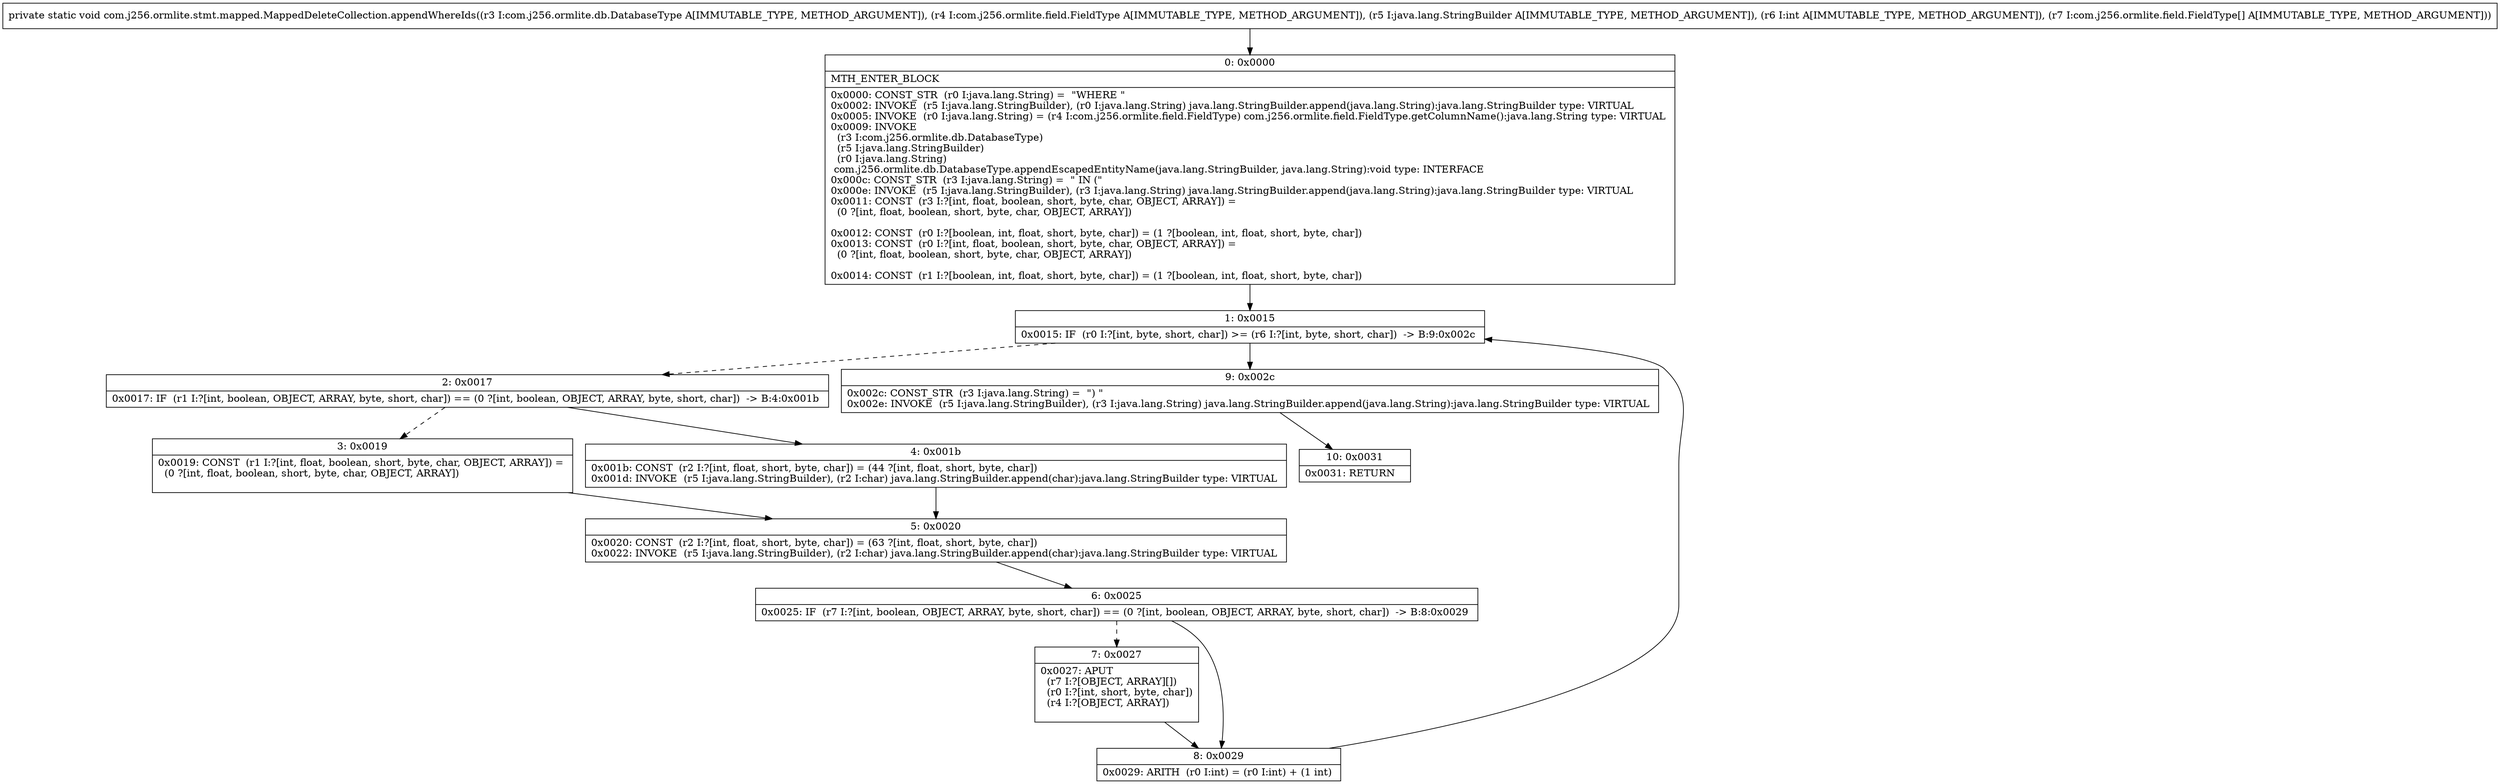 digraph "CFG forcom.j256.ormlite.stmt.mapped.MappedDeleteCollection.appendWhereIds(Lcom\/j256\/ormlite\/db\/DatabaseType;Lcom\/j256\/ormlite\/field\/FieldType;Ljava\/lang\/StringBuilder;I[Lcom\/j256\/ormlite\/field\/FieldType;)V" {
Node_0 [shape=record,label="{0\:\ 0x0000|MTH_ENTER_BLOCK\l|0x0000: CONST_STR  (r0 I:java.lang.String) =  \"WHERE \" \l0x0002: INVOKE  (r5 I:java.lang.StringBuilder), (r0 I:java.lang.String) java.lang.StringBuilder.append(java.lang.String):java.lang.StringBuilder type: VIRTUAL \l0x0005: INVOKE  (r0 I:java.lang.String) = (r4 I:com.j256.ormlite.field.FieldType) com.j256.ormlite.field.FieldType.getColumnName():java.lang.String type: VIRTUAL \l0x0009: INVOKE  \l  (r3 I:com.j256.ormlite.db.DatabaseType)\l  (r5 I:java.lang.StringBuilder)\l  (r0 I:java.lang.String)\l com.j256.ormlite.db.DatabaseType.appendEscapedEntityName(java.lang.StringBuilder, java.lang.String):void type: INTERFACE \l0x000c: CONST_STR  (r3 I:java.lang.String) =  \" IN (\" \l0x000e: INVOKE  (r5 I:java.lang.StringBuilder), (r3 I:java.lang.String) java.lang.StringBuilder.append(java.lang.String):java.lang.StringBuilder type: VIRTUAL \l0x0011: CONST  (r3 I:?[int, float, boolean, short, byte, char, OBJECT, ARRAY]) = \l  (0 ?[int, float, boolean, short, byte, char, OBJECT, ARRAY])\l \l0x0012: CONST  (r0 I:?[boolean, int, float, short, byte, char]) = (1 ?[boolean, int, float, short, byte, char]) \l0x0013: CONST  (r0 I:?[int, float, boolean, short, byte, char, OBJECT, ARRAY]) = \l  (0 ?[int, float, boolean, short, byte, char, OBJECT, ARRAY])\l \l0x0014: CONST  (r1 I:?[boolean, int, float, short, byte, char]) = (1 ?[boolean, int, float, short, byte, char]) \l}"];
Node_1 [shape=record,label="{1\:\ 0x0015|0x0015: IF  (r0 I:?[int, byte, short, char]) \>= (r6 I:?[int, byte, short, char])  \-\> B:9:0x002c \l}"];
Node_2 [shape=record,label="{2\:\ 0x0017|0x0017: IF  (r1 I:?[int, boolean, OBJECT, ARRAY, byte, short, char]) == (0 ?[int, boolean, OBJECT, ARRAY, byte, short, char])  \-\> B:4:0x001b \l}"];
Node_3 [shape=record,label="{3\:\ 0x0019|0x0019: CONST  (r1 I:?[int, float, boolean, short, byte, char, OBJECT, ARRAY]) = \l  (0 ?[int, float, boolean, short, byte, char, OBJECT, ARRAY])\l \l}"];
Node_4 [shape=record,label="{4\:\ 0x001b|0x001b: CONST  (r2 I:?[int, float, short, byte, char]) = (44 ?[int, float, short, byte, char]) \l0x001d: INVOKE  (r5 I:java.lang.StringBuilder), (r2 I:char) java.lang.StringBuilder.append(char):java.lang.StringBuilder type: VIRTUAL \l}"];
Node_5 [shape=record,label="{5\:\ 0x0020|0x0020: CONST  (r2 I:?[int, float, short, byte, char]) = (63 ?[int, float, short, byte, char]) \l0x0022: INVOKE  (r5 I:java.lang.StringBuilder), (r2 I:char) java.lang.StringBuilder.append(char):java.lang.StringBuilder type: VIRTUAL \l}"];
Node_6 [shape=record,label="{6\:\ 0x0025|0x0025: IF  (r7 I:?[int, boolean, OBJECT, ARRAY, byte, short, char]) == (0 ?[int, boolean, OBJECT, ARRAY, byte, short, char])  \-\> B:8:0x0029 \l}"];
Node_7 [shape=record,label="{7\:\ 0x0027|0x0027: APUT  \l  (r7 I:?[OBJECT, ARRAY][])\l  (r0 I:?[int, short, byte, char])\l  (r4 I:?[OBJECT, ARRAY])\l \l}"];
Node_8 [shape=record,label="{8\:\ 0x0029|0x0029: ARITH  (r0 I:int) = (r0 I:int) + (1 int) \l}"];
Node_9 [shape=record,label="{9\:\ 0x002c|0x002c: CONST_STR  (r3 I:java.lang.String) =  \") \" \l0x002e: INVOKE  (r5 I:java.lang.StringBuilder), (r3 I:java.lang.String) java.lang.StringBuilder.append(java.lang.String):java.lang.StringBuilder type: VIRTUAL \l}"];
Node_10 [shape=record,label="{10\:\ 0x0031|0x0031: RETURN   \l}"];
MethodNode[shape=record,label="{private static void com.j256.ormlite.stmt.mapped.MappedDeleteCollection.appendWhereIds((r3 I:com.j256.ormlite.db.DatabaseType A[IMMUTABLE_TYPE, METHOD_ARGUMENT]), (r4 I:com.j256.ormlite.field.FieldType A[IMMUTABLE_TYPE, METHOD_ARGUMENT]), (r5 I:java.lang.StringBuilder A[IMMUTABLE_TYPE, METHOD_ARGUMENT]), (r6 I:int A[IMMUTABLE_TYPE, METHOD_ARGUMENT]), (r7 I:com.j256.ormlite.field.FieldType[] A[IMMUTABLE_TYPE, METHOD_ARGUMENT])) }"];
MethodNode -> Node_0;
Node_0 -> Node_1;
Node_1 -> Node_2[style=dashed];
Node_1 -> Node_9;
Node_2 -> Node_3[style=dashed];
Node_2 -> Node_4;
Node_3 -> Node_5;
Node_4 -> Node_5;
Node_5 -> Node_6;
Node_6 -> Node_7[style=dashed];
Node_6 -> Node_8;
Node_7 -> Node_8;
Node_8 -> Node_1;
Node_9 -> Node_10;
}

